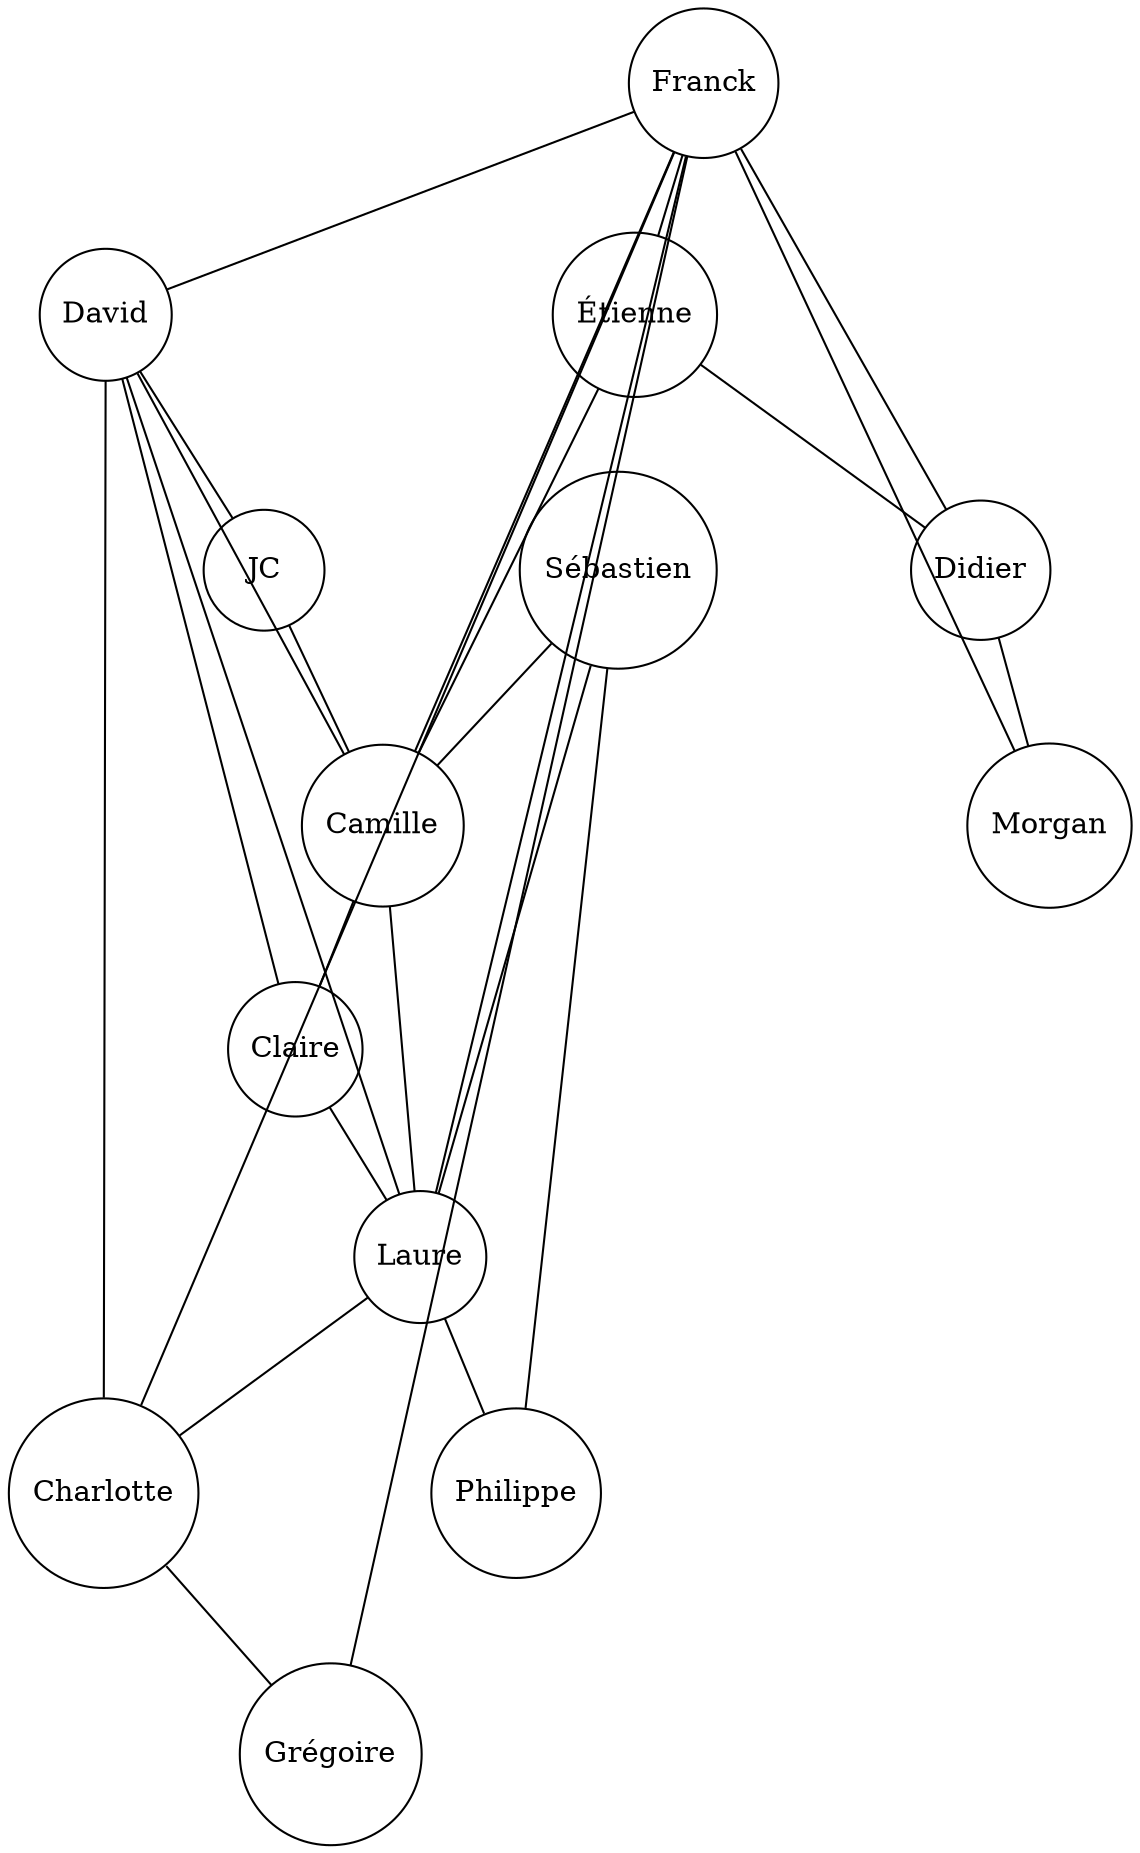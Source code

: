 graph G {
    overlap=scale;
    node [shape=circle width=.8];
    edge [arrowhead=none];
    splines=false;
Claire -- Laure;
Laure -- Charlotte;
David -- Laure;
JC -- Camille;
Camille -- Laure;
David -- JC;
Camille -- David;
Camille -- Claire;
David -- Charlotte;
David -- Claire;
Sébastien -- Laure;
Sébastien -- Camille;
Franck -- Laure;
Franck -- Camille;
Sébastien -- Philippe;
Laure -- Philippe;
Charlotte -- Grégoire;
Franck -- David;
Franck -- Charlotte;
Franck -- Grégoire;
Franck -- Didier;
Franck -- Morgan;
Franck -- Étienne;
Étienne -- Didier;
Étienne -- Camille;
Didier -- Morgan;
}
